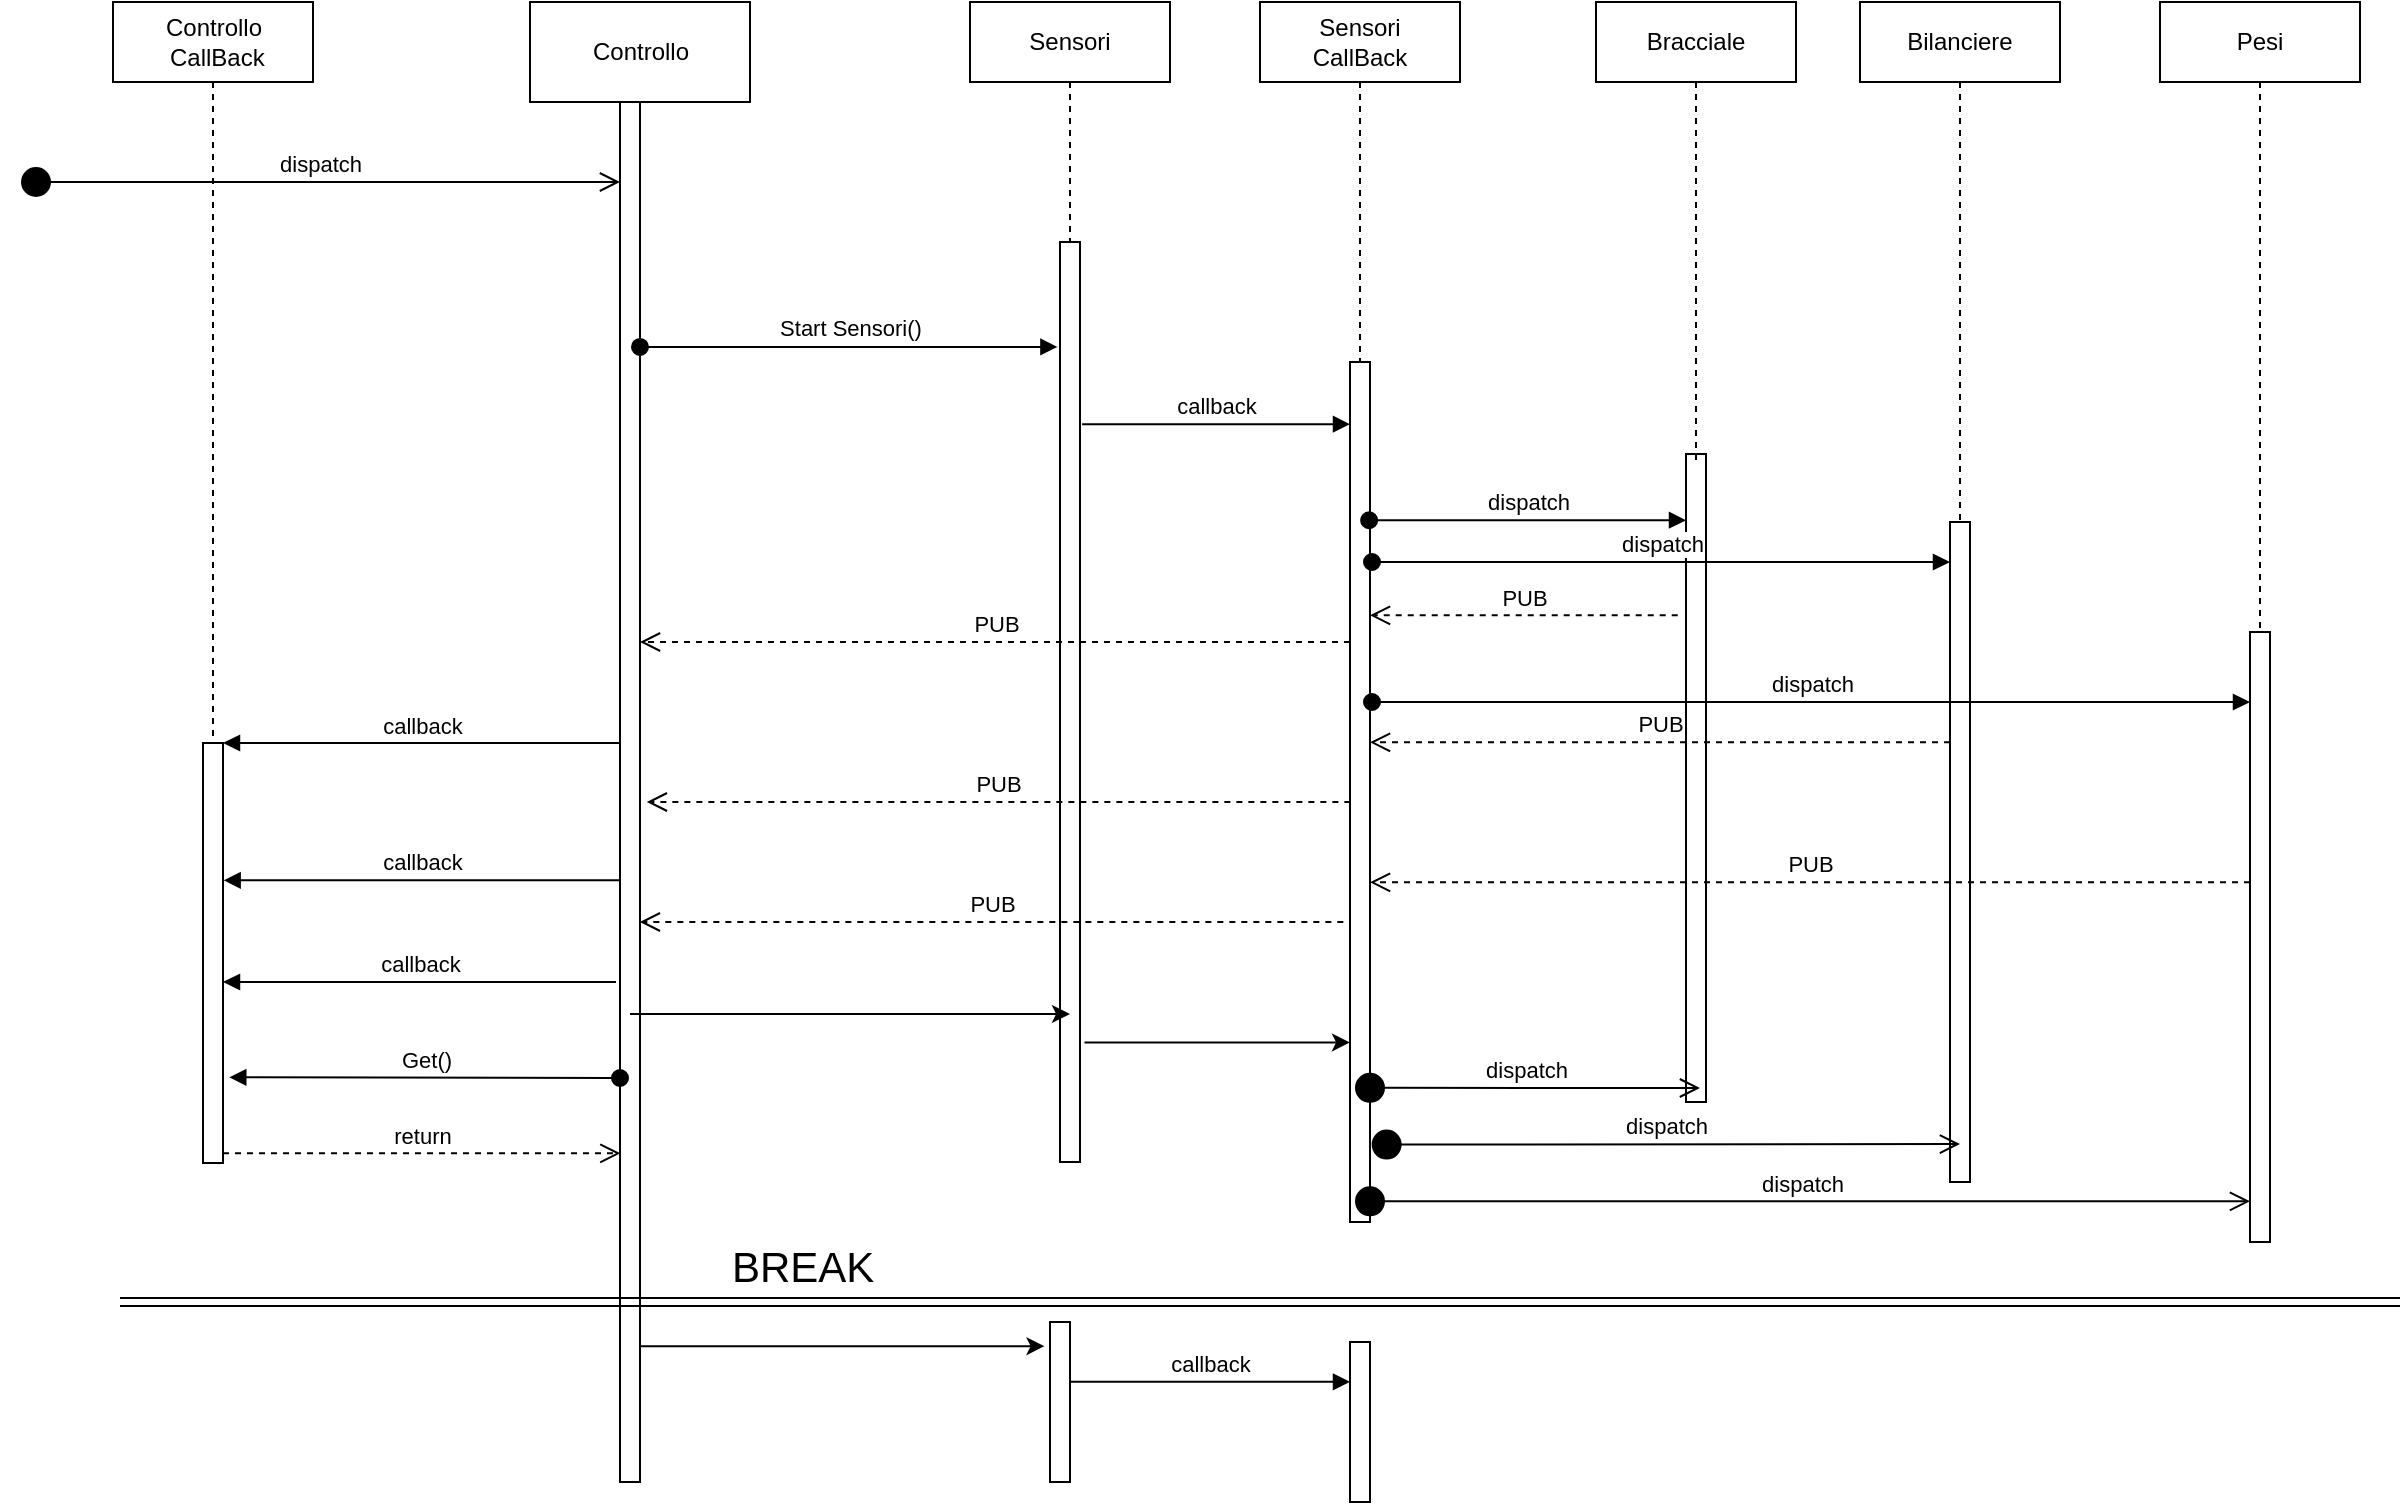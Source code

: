 <mxfile version="10.6.8" type="google"><diagram name="Page-1" id="e7e014a7-5840-1c2e-5031-d8a46d1fe8dd"><mxGraphModel dx="1252" dy="1538" grid="1" gridSize="10" guides="1" tooltips="1" connect="1" arrows="1" fold="1" page="1" pageScale="1" pageWidth="1169" pageHeight="826" background="#ffffff" math="0" shadow="0"><root><mxCell id="0"/><mxCell id="1" parent="0"/><mxCell id="4TZrAy9rGo1PZIxXILcc-52" value="dispatch" style="html=1;verticalAlign=bottom;startArrow=circle;startFill=1;endArrow=open;startSize=6;endSize=8;" edge="1" parent="1" target="4TZrAy9rGo1PZIxXILcc-53"><mxGeometry width="80" relative="1" as="geometry"><mxPoint x="140" y="120" as="sourcePoint"/><mxPoint x="220" y="120" as="targetPoint"/></mxGeometry></mxCell><mxCell id="4TZrAy9rGo1PZIxXILcc-53" value="" style="html=1;points=[];perimeter=orthogonalPerimeter;" vertex="1" parent="1"><mxGeometry x="440" y="80" width="10" height="690" as="geometry"/></mxCell><mxCell id="4TZrAy9rGo1PZIxXILcc-55" value="" style="html=1;points=[];perimeter=orthogonalPerimeter;" vertex="1" parent="1"><mxGeometry x="231.5" y="400.5" width="10" height="210" as="geometry"/></mxCell><mxCell id="4TZrAy9rGo1PZIxXILcc-56" value="callback" style="html=1;verticalAlign=bottom;endArrow=block;entryX=1;entryY=0;" edge="1" target="4TZrAy9rGo1PZIxXILcc-55" parent="1" source="4TZrAy9rGo1PZIxXILcc-53"><mxGeometry relative="1" as="geometry"><mxPoint x="431.5" y="400.971" as="sourcePoint"/></mxGeometry></mxCell><mxCell id="4TZrAy9rGo1PZIxXILcc-60" value="callback" style="html=1;verticalAlign=bottom;endArrow=block;entryX=1.033;entryY=0.327;entryDx=0;entryDy=0;entryPerimeter=0;" edge="1" target="4TZrAy9rGo1PZIxXILcc-55" parent="1" source="4TZrAy9rGo1PZIxXILcc-53"><mxGeometry relative="1" as="geometry"><mxPoint x="431.971" y="465.676" as="sourcePoint"/></mxGeometry></mxCell><mxCell id="4TZrAy9rGo1PZIxXILcc-62" value="callback" style="html=1;verticalAlign=bottom;endArrow=block;" edge="1" parent="1" target="4TZrAy9rGo1PZIxXILcc-55"><mxGeometry relative="1" as="geometry"><mxPoint x="438" y="520" as="sourcePoint"/><mxPoint x="241.5" y="517.5" as="targetPoint"/></mxGeometry></mxCell><mxCell id="4TZrAy9rGo1PZIxXILcc-64" value="" style="html=1;points=[];perimeter=orthogonalPerimeter;" vertex="1" parent="1"><mxGeometry x="660" y="150" width="10" height="460" as="geometry"/></mxCell><mxCell id="4TZrAy9rGo1PZIxXILcc-65" value="Start Sensori()" style="html=1;verticalAlign=bottom;startArrow=oval;endArrow=block;startSize=8;entryX=-0.129;entryY=0.114;entryDx=0;entryDy=0;entryPerimeter=0;" edge="1" target="4TZrAy9rGo1PZIxXILcc-64" parent="1" source="4TZrAy9rGo1PZIxXILcc-53"><mxGeometry relative="1" as="geometry"><mxPoint x="402" y="140" as="sourcePoint"/></mxGeometry></mxCell><mxCell id="4TZrAy9rGo1PZIxXILcc-68" value="" style="html=1;points=[];perimeter=orthogonalPerimeter;" vertex="1" parent="1"><mxGeometry x="805" y="210" width="10" height="430" as="geometry"/></mxCell><mxCell id="4TZrAy9rGo1PZIxXILcc-69" value="callback" style="html=1;verticalAlign=bottom;endArrow=block;exitX=1.106;exitY=0.198;exitDx=0;exitDy=0;exitPerimeter=0;" edge="1" target="4TZrAy9rGo1PZIxXILcc-68" parent="1" source="4TZrAy9rGo1PZIxXILcc-64"><mxGeometry relative="1" as="geometry"><mxPoint x="680.286" y="249.571" as="sourcePoint"/><mxPoint x="815" y="220" as="targetPoint"/></mxGeometry></mxCell><mxCell id="4TZrAy9rGo1PZIxXILcc-70" value="PUB" style="html=1;verticalAlign=bottom;endArrow=open;dashed=1;endSize=8;" edge="1" parent="1" target="4TZrAy9rGo1PZIxXILcc-53"><mxGeometry relative="1" as="geometry"><mxPoint x="820" y="267.5" as="targetPoint"/><mxPoint x="805" y="350" as="sourcePoint"/></mxGeometry></mxCell><mxCell id="4TZrAy9rGo1PZIxXILcc-72" value="Get()" style="html=1;verticalAlign=bottom;startArrow=oval;startFill=1;endArrow=block;startSize=8;entryX=1.314;entryY=0.796;entryDx=0;entryDy=0;entryPerimeter=0;" edge="1" parent="1" target="4TZrAy9rGo1PZIxXILcc-55"><mxGeometry width="60" relative="1" as="geometry"><mxPoint x="440" y="568" as="sourcePoint"/><mxPoint x="181.5" y="749.5" as="targetPoint"/></mxGeometry></mxCell><mxCell id="4TZrAy9rGo1PZIxXILcc-73" value="return" style="html=1;verticalAlign=bottom;endArrow=open;dashed=1;endSize=8;entryX=0.886;entryY=0.8;entryDx=0;entryDy=0;entryPerimeter=0;" edge="1" parent="1" source="4TZrAy9rGo1PZIxXILcc-55"><mxGeometry relative="1" as="geometry"><mxPoint x="201.5" y="749.5" as="sourcePoint"/><mxPoint x="440.206" y="605.676" as="targetPoint"/></mxGeometry></mxCell><mxCell id="4TZrAy9rGo1PZIxXILcc-77" value="&lt;div&gt;Controllo&lt;/div&gt;" style="html=1;" vertex="1" parent="1"><mxGeometry x="395" y="30" width="110" height="50" as="geometry"/></mxCell><mxCell id="4TZrAy9rGo1PZIxXILcc-80" value="&lt;div&gt;Controllo&lt;/div&gt;&lt;div&gt;&amp;nbsp;CallBack&lt;/div&gt;" style="shape=umlLifeline;perimeter=lifelinePerimeter;whiteSpace=wrap;html=1;container=1;collapsible=0;recursiveResize=0;outlineConnect=0;" vertex="1" parent="1"><mxGeometry x="186.5" y="30" width="100" height="370" as="geometry"/></mxCell><mxCell id="4TZrAy9rGo1PZIxXILcc-82" value="Sensori" style="shape=umlLifeline;perimeter=lifelinePerimeter;whiteSpace=wrap;html=1;container=1;collapsible=0;recursiveResize=0;outlineConnect=0;" vertex="1" parent="1"><mxGeometry x="615" y="30" width="100" height="120" as="geometry"/></mxCell><mxCell id="4TZrAy9rGo1PZIxXILcc-84" value="&lt;div&gt;Sensori&lt;/div&gt;&lt;div&gt;CallBack&lt;br&gt;&lt;/div&gt;" style="shape=umlLifeline;perimeter=lifelinePerimeter;whiteSpace=wrap;html=1;container=1;collapsible=0;recursiveResize=0;outlineConnect=0;" vertex="1" parent="1"><mxGeometry x="760" y="30" width="100" height="180" as="geometry"/></mxCell><mxCell id="4TZrAy9rGo1PZIxXILcc-87" value="PUB" style="html=1;verticalAlign=bottom;endArrow=open;dashed=1;endSize=8;entryX=1.341;entryY=0.458;entryDx=0;entryDy=0;entryPerimeter=0;exitX=0.018;exitY=0.392;exitDx=0;exitDy=0;exitPerimeter=0;" edge="1" parent="1"><mxGeometry relative="1" as="geometry"><mxPoint x="453.412" y="430" as="targetPoint"/><mxPoint x="805.176" y="430" as="sourcePoint"/></mxGeometry></mxCell><mxCell id="4TZrAy9rGo1PZIxXILcc-88" value="PUB" style="html=1;verticalAlign=bottom;endArrow=open;dashed=1;endSize=8;entryX=1.341;entryY=0.458;entryDx=0;entryDy=0;entryPerimeter=0;exitX=0.018;exitY=0.392;exitDx=0;exitDy=0;exitPerimeter=0;" edge="1" parent="1"><mxGeometry relative="1" as="geometry"><mxPoint x="449.912" y="490" as="targetPoint"/><mxPoint x="801.676" y="490" as="sourcePoint"/></mxGeometry></mxCell><mxCell id="4TZrAy9rGo1PZIxXILcc-89" value="" style="endArrow=classic;html=1;" edge="1" parent="1"><mxGeometry width="50" height="50" relative="1" as="geometry"><mxPoint x="445" y="536" as="sourcePoint"/><mxPoint x="665" y="536" as="targetPoint"/></mxGeometry></mxCell><mxCell id="4TZrAy9rGo1PZIxXILcc-90" value="" style="endArrow=classic;html=1;exitX=1.224;exitY=0.87;exitDx=0;exitDy=0;exitPerimeter=0;" edge="1" parent="1" source="4TZrAy9rGo1PZIxXILcc-64" target="4TZrAy9rGo1PZIxXILcc-68"><mxGeometry width="50" height="50" relative="1" as="geometry"><mxPoint x="140" y="990" as="sourcePoint"/><mxPoint x="190" y="940" as="targetPoint"/></mxGeometry></mxCell><mxCell id="4TZrAy9rGo1PZIxXILcc-93" value="" style="shape=link;html=1;" edge="1" parent="1"><mxGeometry width="50" height="50" relative="1" as="geometry"><mxPoint x="190" y="680" as="sourcePoint"/><mxPoint x="1330" y="680" as="targetPoint"/></mxGeometry></mxCell><mxCell id="4TZrAy9rGo1PZIxXILcc-94" value="&lt;font style=&quot;font-size: 21px&quot;&gt;BREAK&lt;/font&gt;" style="text;html=1;resizable=0;points=[];autosize=1;align=left;verticalAlign=top;spacingTop=-4;" vertex="1" parent="1"><mxGeometry x="493.5" y="647" width="90" height="20" as="geometry"/></mxCell><mxCell id="4TZrAy9rGo1PZIxXILcc-96" value="" style="endArrow=classic;html=1;entryX=-0.276;entryY=0.151;entryDx=0;entryDy=0;entryPerimeter=0;" edge="1" parent="1" source="4TZrAy9rGo1PZIxXILcc-53" target="4TZrAy9rGo1PZIxXILcc-99"><mxGeometry width="50" height="50" relative="1" as="geometry"><mxPoint x="250" y="780" as="sourcePoint"/><mxPoint x="670" y="721" as="targetPoint"/></mxGeometry></mxCell><mxCell id="4TZrAy9rGo1PZIxXILcc-98" value="" style="html=1;points=[];perimeter=orthogonalPerimeter;" vertex="1" parent="1"><mxGeometry x="805" y="700" width="10" height="80" as="geometry"/></mxCell><mxCell id="4TZrAy9rGo1PZIxXILcc-99" value="" style="html=1;points=[];perimeter=orthogonalPerimeter;" vertex="1" parent="1"><mxGeometry x="655" y="690" width="10" height="80" as="geometry"/></mxCell><mxCell id="4TZrAy9rGo1PZIxXILcc-100" value="callback" style="html=1;verticalAlign=bottom;endArrow=block;exitX=1.106;exitY=0.198;exitDx=0;exitDy=0;exitPerimeter=0;" edge="1" parent="1" target="4TZrAy9rGo1PZIxXILcc-98"><mxGeometry relative="1" as="geometry"><mxPoint x="665.059" y="719.882" as="sourcePoint"/><mxPoint x="799" y="719.882" as="targetPoint"/></mxGeometry></mxCell><mxCell id="4TZrAy9rGo1PZIxXILcc-101" value="" style="html=1;points=[];perimeter=orthogonalPerimeter;" vertex="1" parent="1"><mxGeometry x="973" y="256" width="10" height="324" as="geometry"/></mxCell><mxCell id="4TZrAy9rGo1PZIxXILcc-102" value="dispatch" style="html=1;verticalAlign=bottom;startArrow=oval;endArrow=block;startSize=8;exitX=0.957;exitY=0.184;exitDx=0;exitDy=0;exitPerimeter=0;" edge="1" target="4TZrAy9rGo1PZIxXILcc-101" parent="1" source="4TZrAy9rGo1PZIxXILcc-68"><mxGeometry relative="1" as="geometry"><mxPoint x="860.071" y="249.857" as="sourcePoint"/></mxGeometry></mxCell><mxCell id="4TZrAy9rGo1PZIxXILcc-103" value="Bracciale" style="shape=umlLifeline;perimeter=lifelinePerimeter;whiteSpace=wrap;html=1;container=1;collapsible=0;recursiveResize=0;outlineConnect=0;" vertex="1" parent="1"><mxGeometry x="928" y="30" width="100" height="230" as="geometry"/></mxCell><mxCell id="4TZrAy9rGo1PZIxXILcc-104" value="" style="html=1;points=[];perimeter=orthogonalPerimeter;" vertex="1" parent="1"><mxGeometry x="1105" y="290" width="10" height="330" as="geometry"/></mxCell><mxCell id="4TZrAy9rGo1PZIxXILcc-105" value="dispatch" style="html=1;verticalAlign=bottom;startArrow=oval;endArrow=block;startSize=8;" edge="1" target="4TZrAy9rGo1PZIxXILcc-104" parent="1"><mxGeometry relative="1" as="geometry"><mxPoint x="816" y="310" as="sourcePoint"/></mxGeometry></mxCell><mxCell id="4TZrAy9rGo1PZIxXILcc-106" value="Bilanciere" style="shape=umlLifeline;perimeter=lifelinePerimeter;whiteSpace=wrap;html=1;container=1;collapsible=0;recursiveResize=0;outlineConnect=0;" vertex="1" parent="1"><mxGeometry x="1060" y="30" width="100" height="260" as="geometry"/></mxCell><mxCell id="4TZrAy9rGo1PZIxXILcc-107" value="PUB" style="html=1;verticalAlign=bottom;endArrow=open;dashed=1;endSize=8;exitX=-0.414;exitY=0.249;exitDx=0;exitDy=0;exitPerimeter=0;" edge="1" parent="1" source="4TZrAy9rGo1PZIxXILcc-101" target="4TZrAy9rGo1PZIxXILcc-68"><mxGeometry relative="1" as="geometry"><mxPoint x="960" y="330" as="sourcePoint"/><mxPoint x="510" y="800" as="targetPoint"/></mxGeometry></mxCell><mxCell id="4TZrAy9rGo1PZIxXILcc-108" value="PUB" style="html=1;verticalAlign=bottom;endArrow=open;dashed=1;endSize=8;" edge="1" parent="1" source="4TZrAy9rGo1PZIxXILcc-104"><mxGeometry relative="1" as="geometry"><mxPoint x="973.143" y="400.143" as="sourcePoint"/><mxPoint x="815" y="400.143" as="targetPoint"/></mxGeometry></mxCell><mxCell id="4TZrAy9rGo1PZIxXILcc-109" value="PUB" style="html=1;verticalAlign=bottom;endArrow=open;dashed=1;endSize=8;" edge="1" parent="1" source="4TZrAy9rGo1PZIxXILcc-111"><mxGeometry relative="1" as="geometry"><mxPoint x="1240" y="470" as="sourcePoint"/><mxPoint x="815" y="470.143" as="targetPoint"/></mxGeometry></mxCell><mxCell id="4TZrAy9rGo1PZIxXILcc-110" value="Pesi" style="shape=umlLifeline;perimeter=lifelinePerimeter;whiteSpace=wrap;html=1;container=1;collapsible=0;recursiveResize=0;outlineConnect=0;" vertex="1" parent="1"><mxGeometry x="1210" y="30" width="100" height="320" as="geometry"/></mxCell><mxCell id="4TZrAy9rGo1PZIxXILcc-111" value="" style="html=1;points=[];perimeter=orthogonalPerimeter;" vertex="1" parent="1"><mxGeometry x="1255" y="345" width="10" height="305" as="geometry"/></mxCell><mxCell id="4TZrAy9rGo1PZIxXILcc-112" value="dispatch" style="html=1;verticalAlign=bottom;startArrow=oval;endArrow=block;startSize=8;" edge="1" target="4TZrAy9rGo1PZIxXILcc-111" parent="1"><mxGeometry relative="1" as="geometry"><mxPoint x="816" y="380" as="sourcePoint"/></mxGeometry></mxCell><mxCell id="4TZrAy9rGo1PZIxXILcc-113" value="dispatch" style="html=1;verticalAlign=bottom;startArrow=circle;startFill=1;endArrow=open;startSize=6;endSize=8;exitX=0.2;exitY=0.844;exitDx=0;exitDy=0;exitPerimeter=0;" edge="1" parent="1" source="4TZrAy9rGo1PZIxXILcc-68"><mxGeometry width="80" relative="1" as="geometry"><mxPoint x="400" y="800" as="sourcePoint"/><mxPoint x="980" y="573" as="targetPoint"/></mxGeometry></mxCell><mxCell id="4TZrAy9rGo1PZIxXILcc-114" value="dispatch" style="html=1;verticalAlign=bottom;startArrow=circle;startFill=1;endArrow=open;startSize=6;endSize=8;exitX=1.033;exitY=0.91;exitDx=0;exitDy=0;exitPerimeter=0;" edge="1" parent="1" source="4TZrAy9rGo1PZIxXILcc-68"><mxGeometry width="80" relative="1" as="geometry"><mxPoint x="837.071" y="608.357" as="sourcePoint"/><mxPoint x="1110" y="601" as="targetPoint"/></mxGeometry></mxCell><mxCell id="4TZrAy9rGo1PZIxXILcc-115" value="dispatch" style="html=1;verticalAlign=bottom;startArrow=circle;startFill=1;endArrow=open;startSize=6;endSize=8;exitX=0.2;exitY=0.976;exitDx=0;exitDy=0;exitPerimeter=0;" edge="1" parent="1" source="4TZrAy9rGo1PZIxXILcc-68" target="4TZrAy9rGo1PZIxXILcc-111"><mxGeometry width="80" relative="1" as="geometry"><mxPoint x="820" y="630" as="sourcePoint"/><mxPoint x="1250" y="630" as="targetPoint"/></mxGeometry></mxCell></root></mxGraphModel></diagram></mxfile>